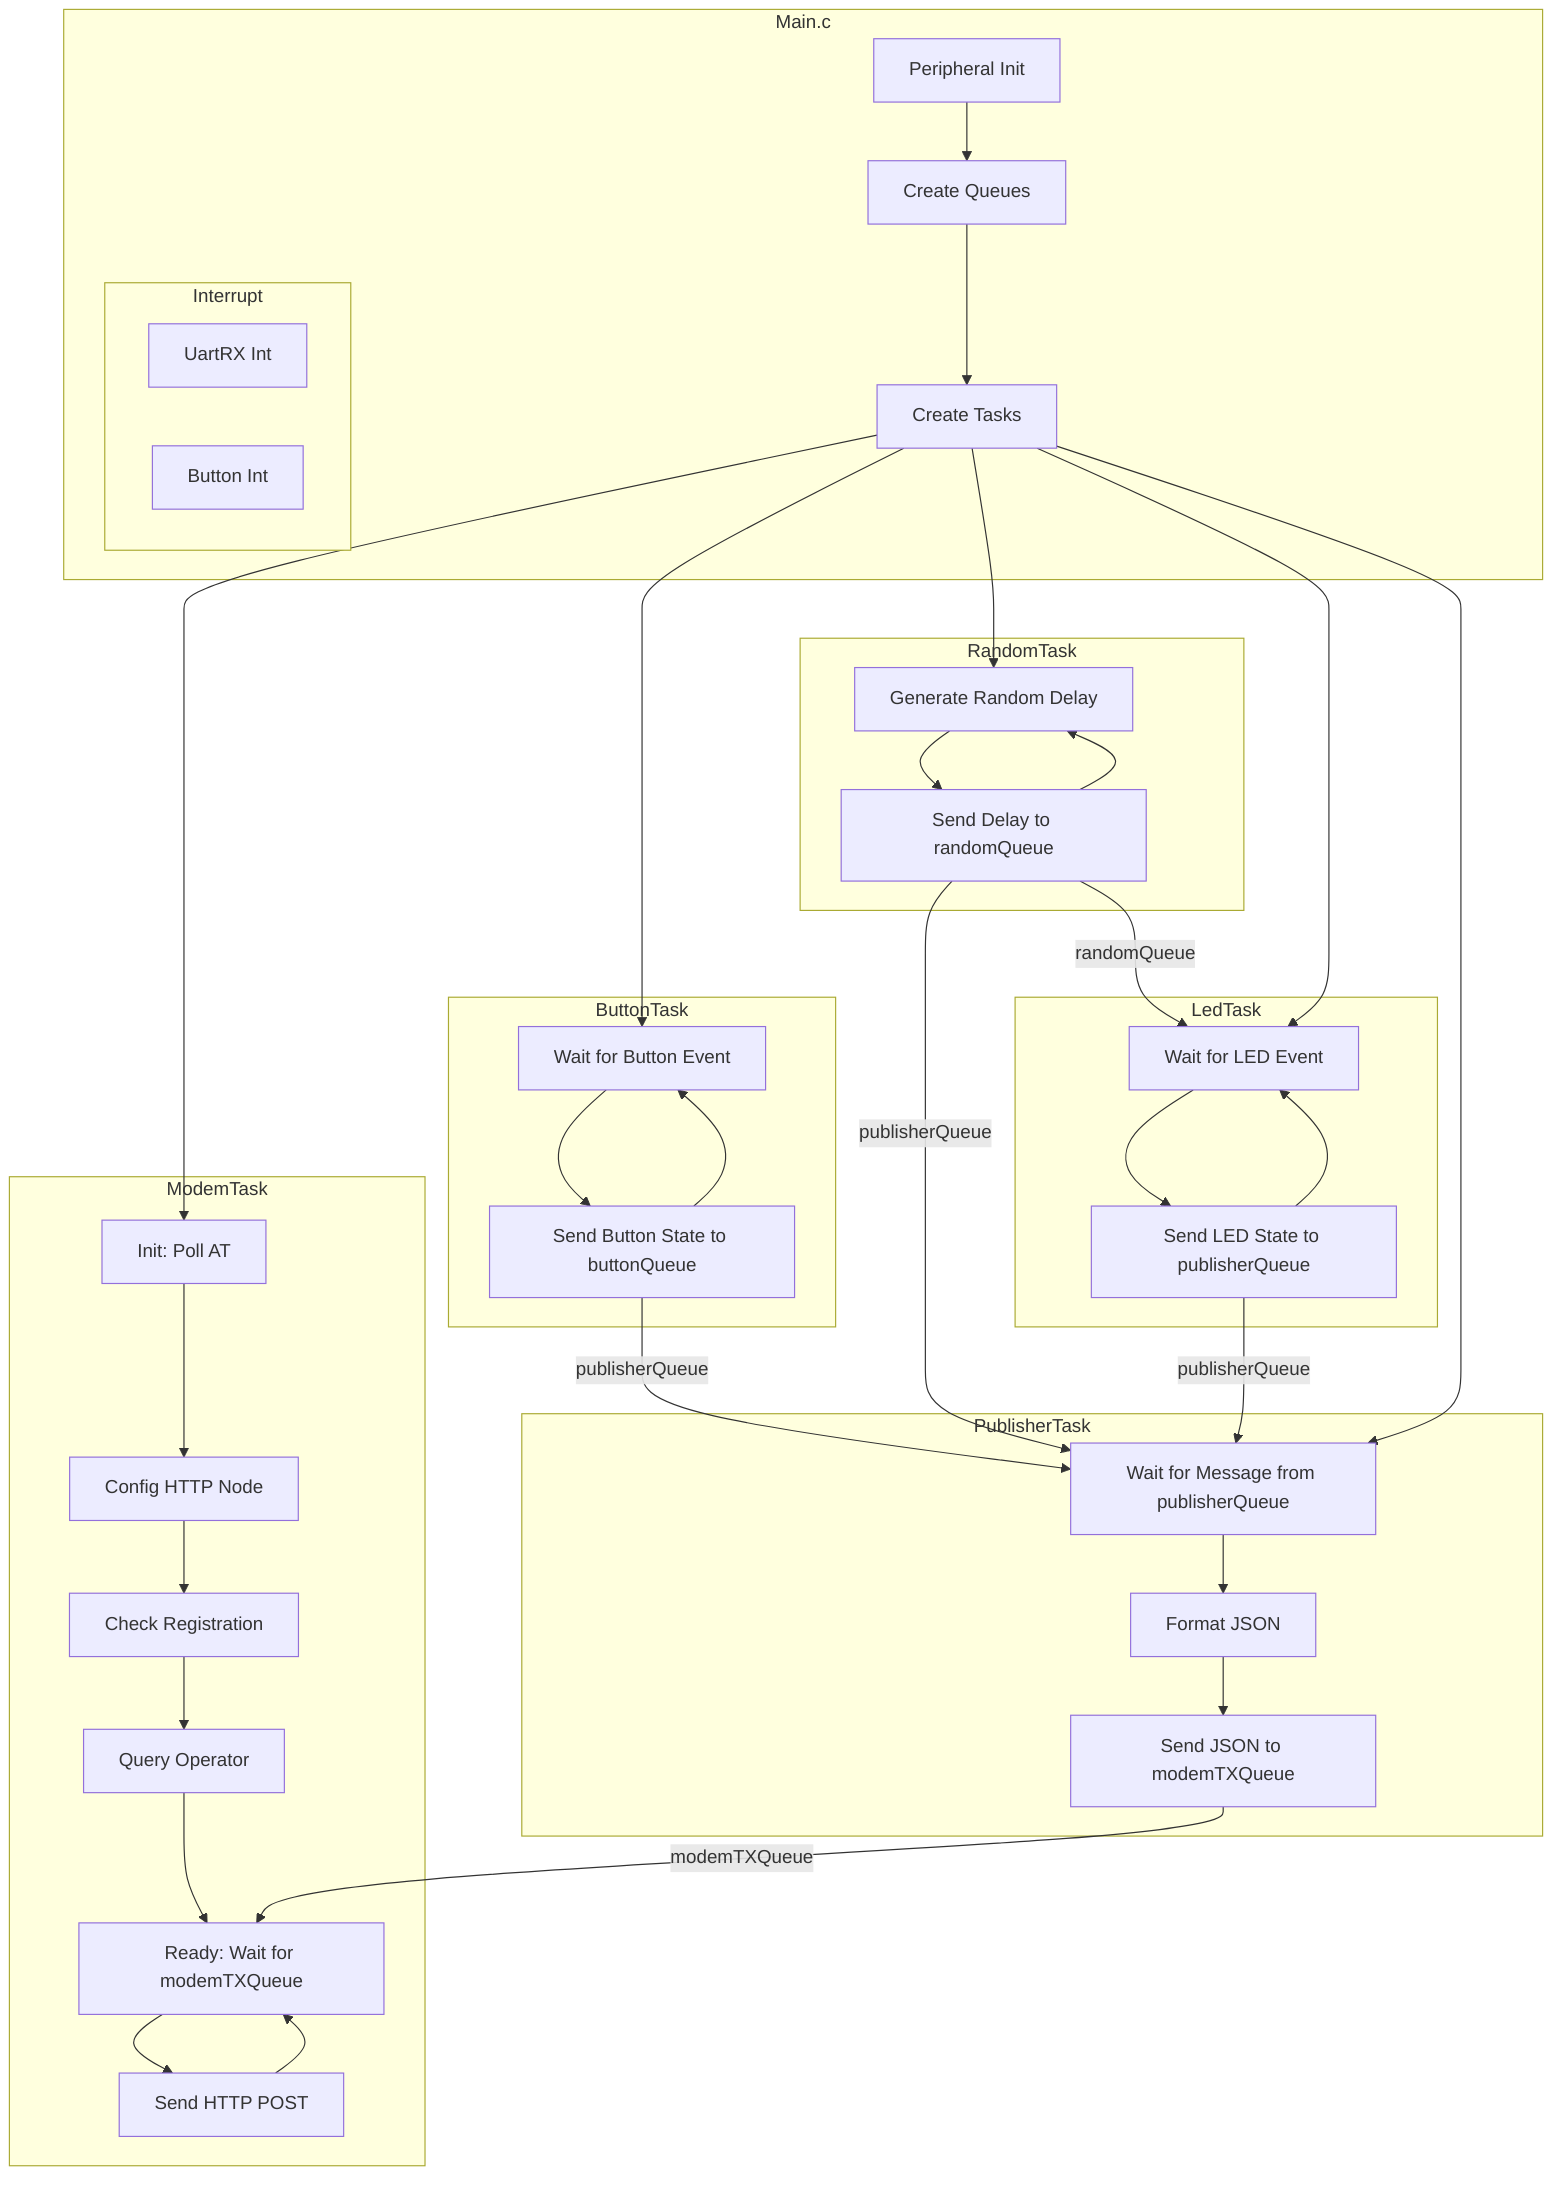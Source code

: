 ---
config:
  layout: fixed
---
flowchart TD
 subgraph Interrupt["Interrupt"]
        I1["UartRX Int"]
        I2["Button Int"]
  end
 subgraph s1["Main.c"]
        A1["Peripheral Init"]
        A2["Create Queues"]
        A3["Create Tasks"]
        Interrupt
  end
 subgraph ButtonTask["ButtonTask"]
        B1["Wait for Button Event"]
        B2["Send Button State to buttonQueue"]
  end
 subgraph RandomTask["RandomTask"]
        R1["Generate Random Delay"]
        R2["Send Delay to randomQueue"]
  end
 subgraph LedTask["LedTask"]
        L1["Wait for LED Event"]
        L2["Send LED State to publisherQueue"]
  end
 subgraph PublisherTask["PublisherTask"]
        P1["Wait for Message from publisherQueue"]
        P2["Format JSON"]
        P3["Send JSON to modemTXQueue"]
  end
 subgraph ModemTask["ModemTask"]
        M1["Init: Poll AT"]
        M2["Config HTTP Node"]
        M3["Check Registration"]
        M4["Query Operator"]
        M5["Ready: Wait for modemTXQueue"]
        M6["Send HTTP POST"]
  end
    A1 --> A2
    A2 --> A3
    B1 --> B2
    B2 --> B1
    R1 --> R2
    R2 --> R1
    L1 --> L2
    L2 --> L1
    P1 --> P2
    P2 --> P3
    M1 --> M2
    M2 --> M3
    M3 --> M4
    M4 --> M5
    M5 --> M6
    M6 --> M5
    B2 -- publisherQueue --> P1
    R2 -- publisherQueue --> P1
    R2 -- randomQueue --> L1
    L2 -- publisherQueue --> P1
    P3 -- modemTXQueue --> M5
    A3 --> B1 & R1 & L1 & P1 & M1